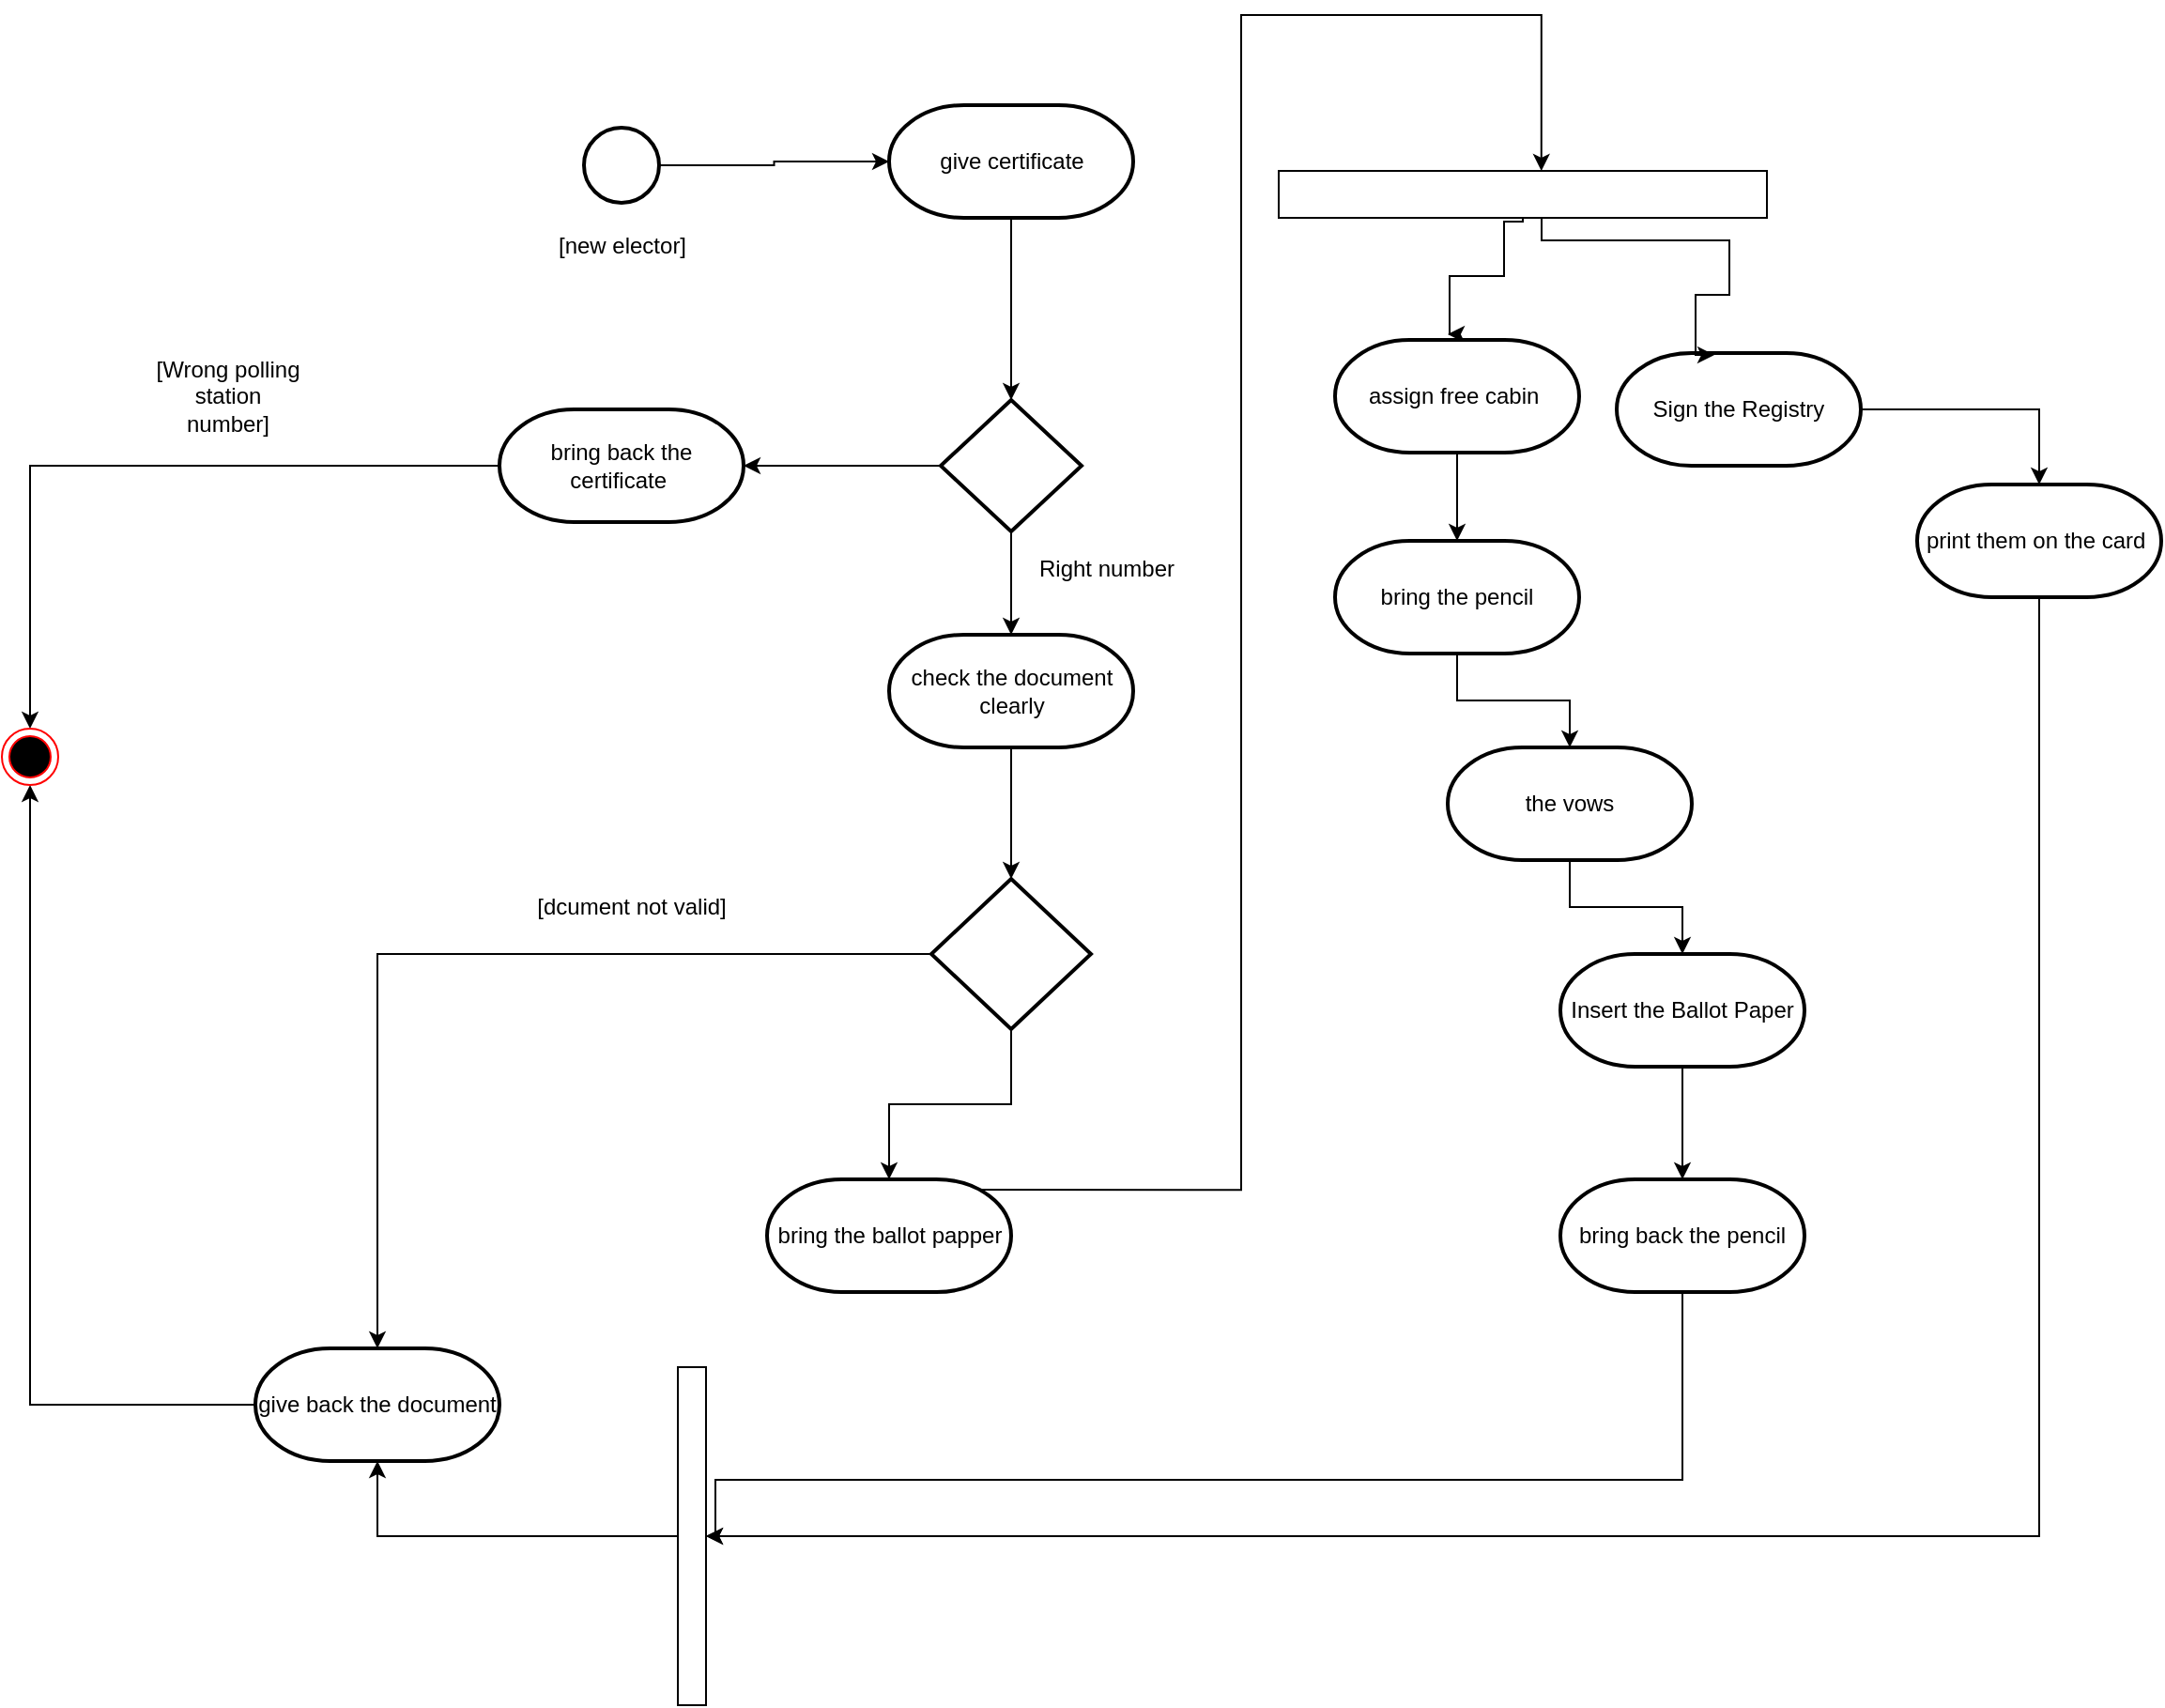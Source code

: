 <mxfile version="22.0.5" type="github">
  <diagram name="Page-1" id="wDSGclRcMYc-aCUsilrL">
    <mxGraphModel dx="1977" dy="1732" grid="1" gridSize="10" guides="1" tooltips="1" connect="1" arrows="1" fold="1" page="1" pageScale="1" pageWidth="850" pageHeight="1100" math="0" shadow="0">
      <root>
        <mxCell id="0" />
        <mxCell id="1" parent="0" />
        <mxCell id="BsMz6vvF6mTal4ZXu7pW-1" value="" style="strokeWidth=2;html=1;shape=mxgraph.flowchart.start_2;whiteSpace=wrap;" vertex="1" parent="1">
          <mxGeometry x="40" y="50" width="40" height="40" as="geometry" />
        </mxCell>
        <mxCell id="BsMz6vvF6mTal4ZXu7pW-2" value="[new elector]" style="text;html=1;align=center;verticalAlign=middle;resizable=0;points=[];autosize=1;strokeColor=none;fillColor=none;" vertex="1" parent="1">
          <mxGeometry x="15" y="98" width="90" height="30" as="geometry" />
        </mxCell>
        <mxCell id="BsMz6vvF6mTal4ZXu7pW-5" value="" style="edgeStyle=orthogonalEdgeStyle;rounded=0;orthogonalLoop=1;jettySize=auto;html=1;" edge="1" parent="1" source="BsMz6vvF6mTal4ZXu7pW-3" target="BsMz6vvF6mTal4ZXu7pW-4">
          <mxGeometry relative="1" as="geometry" />
        </mxCell>
        <mxCell id="BsMz6vvF6mTal4ZXu7pW-3" value="give certificate" style="strokeWidth=2;html=1;shape=mxgraph.flowchart.terminator;whiteSpace=wrap;" vertex="1" parent="1">
          <mxGeometry x="202.5" y="38" width="130" height="60" as="geometry" />
        </mxCell>
        <mxCell id="BsMz6vvF6mTal4ZXu7pW-9" value="" style="edgeStyle=orthogonalEdgeStyle;rounded=0;orthogonalLoop=1;jettySize=auto;html=1;" edge="1" parent="1" source="BsMz6vvF6mTal4ZXu7pW-4" target="BsMz6vvF6mTal4ZXu7pW-8">
          <mxGeometry relative="1" as="geometry" />
        </mxCell>
        <mxCell id="BsMz6vvF6mTal4ZXu7pW-11" style="edgeStyle=orthogonalEdgeStyle;rounded=0;orthogonalLoop=1;jettySize=auto;html=1;" edge="1" parent="1" source="BsMz6vvF6mTal4ZXu7pW-4" target="BsMz6vvF6mTal4ZXu7pW-10">
          <mxGeometry relative="1" as="geometry" />
        </mxCell>
        <mxCell id="BsMz6vvF6mTal4ZXu7pW-4" value="" style="rhombus;whiteSpace=wrap;html=1;strokeWidth=2;" vertex="1" parent="1">
          <mxGeometry x="230" y="195" width="75" height="70" as="geometry" />
        </mxCell>
        <mxCell id="BsMz6vvF6mTal4ZXu7pW-13" value="" style="edgeStyle=orthogonalEdgeStyle;rounded=0;orthogonalLoop=1;jettySize=auto;html=1;" edge="1" parent="1" source="BsMz6vvF6mTal4ZXu7pW-8" target="BsMz6vvF6mTal4ZXu7pW-12">
          <mxGeometry relative="1" as="geometry" />
        </mxCell>
        <mxCell id="BsMz6vvF6mTal4ZXu7pW-8" value="check the document clearly" style="strokeWidth=2;html=1;shape=mxgraph.flowchart.terminator;whiteSpace=wrap;" vertex="1" parent="1">
          <mxGeometry x="202.5" y="320" width="130" height="60" as="geometry" />
        </mxCell>
        <mxCell id="BsMz6vvF6mTal4ZXu7pW-25" style="edgeStyle=orthogonalEdgeStyle;rounded=0;orthogonalLoop=1;jettySize=auto;html=1;entryX=0.5;entryY=0;entryDx=0;entryDy=0;" edge="1" parent="1" source="BsMz6vvF6mTal4ZXu7pW-10" target="BsMz6vvF6mTal4ZXu7pW-20">
          <mxGeometry relative="1" as="geometry" />
        </mxCell>
        <mxCell id="BsMz6vvF6mTal4ZXu7pW-10" value="bring back the certificate&amp;nbsp;" style="strokeWidth=2;html=1;shape=mxgraph.flowchart.terminator;whiteSpace=wrap;" vertex="1" parent="1">
          <mxGeometry x="-5" y="200" width="130" height="60" as="geometry" />
        </mxCell>
        <mxCell id="BsMz6vvF6mTal4ZXu7pW-15" value="" style="edgeStyle=orthogonalEdgeStyle;rounded=0;orthogonalLoop=1;jettySize=auto;html=1;" edge="1" parent="1" source="BsMz6vvF6mTal4ZXu7pW-12" target="BsMz6vvF6mTal4ZXu7pW-14">
          <mxGeometry relative="1" as="geometry" />
        </mxCell>
        <mxCell id="BsMz6vvF6mTal4ZXu7pW-12" value="" style="rhombus;whiteSpace=wrap;html=1;strokeWidth=2;" vertex="1" parent="1">
          <mxGeometry x="225" y="450" width="85" height="80" as="geometry" />
        </mxCell>
        <mxCell id="BsMz6vvF6mTal4ZXu7pW-31" style="edgeStyle=orthogonalEdgeStyle;rounded=0;orthogonalLoop=1;jettySize=auto;html=1;entryX=0;entryY=0.462;entryDx=0;entryDy=0;entryPerimeter=0;" edge="1" parent="1" target="BsMz6vvF6mTal4ZXu7pW-30">
          <mxGeometry relative="1" as="geometry">
            <mxPoint x="239.995" y="615.55" as="sourcePoint" />
            <mxPoint x="400" y="-10" as="targetPoint" />
            <Array as="points">
              <mxPoint x="390" y="616" />
              <mxPoint x="390" y="-10" />
              <mxPoint x="550" y="-10" />
            </Array>
          </mxGeometry>
        </mxCell>
        <mxCell id="BsMz6vvF6mTal4ZXu7pW-14" value="bring the ballot papper" style="strokeWidth=2;html=1;shape=mxgraph.flowchart.terminator;whiteSpace=wrap;" vertex="1" parent="1">
          <mxGeometry x="137.5" y="610" width="130" height="60" as="geometry" />
        </mxCell>
        <mxCell id="BsMz6vvF6mTal4ZXu7pW-22" style="edgeStyle=orthogonalEdgeStyle;rounded=0;orthogonalLoop=1;jettySize=auto;html=1;entryX=0.5;entryY=1;entryDx=0;entryDy=0;" edge="1" parent="1" source="BsMz6vvF6mTal4ZXu7pW-17" target="BsMz6vvF6mTal4ZXu7pW-20">
          <mxGeometry relative="1" as="geometry" />
        </mxCell>
        <mxCell id="BsMz6vvF6mTal4ZXu7pW-17" value="give back the document" style="strokeWidth=2;html=1;shape=mxgraph.flowchart.terminator;whiteSpace=wrap;" vertex="1" parent="1">
          <mxGeometry x="-135" y="700" width="130" height="60" as="geometry" />
        </mxCell>
        <mxCell id="BsMz6vvF6mTal4ZXu7pW-18" style="edgeStyle=orthogonalEdgeStyle;rounded=0;orthogonalLoop=1;jettySize=auto;html=1;entryX=0.5;entryY=0;entryDx=0;entryDy=0;entryPerimeter=0;" edge="1" parent="1" source="BsMz6vvF6mTal4ZXu7pW-12" target="BsMz6vvF6mTal4ZXu7pW-17">
          <mxGeometry relative="1" as="geometry" />
        </mxCell>
        <mxCell id="BsMz6vvF6mTal4ZXu7pW-19" style="edgeStyle=orthogonalEdgeStyle;rounded=0;orthogonalLoop=1;jettySize=auto;html=1;entryX=0;entryY=0.5;entryDx=0;entryDy=0;entryPerimeter=0;" edge="1" parent="1" source="BsMz6vvF6mTal4ZXu7pW-1" target="BsMz6vvF6mTal4ZXu7pW-3">
          <mxGeometry relative="1" as="geometry" />
        </mxCell>
        <mxCell id="BsMz6vvF6mTal4ZXu7pW-20" value="" style="ellipse;html=1;shape=endState;fillColor=#000000;strokeColor=#ff0000;" vertex="1" parent="1">
          <mxGeometry x="-270" y="370" width="30" height="30" as="geometry" />
        </mxCell>
        <mxCell id="BsMz6vvF6mTal4ZXu7pW-24" value="[dcument not valid]" style="text;html=1;align=center;verticalAlign=middle;resizable=0;points=[];autosize=1;strokeColor=none;fillColor=none;" vertex="1" parent="1">
          <mxGeometry x="5" y="450" width="120" height="30" as="geometry" />
        </mxCell>
        <mxCell id="BsMz6vvF6mTal4ZXu7pW-26" value="[Wrong polling&lt;br&gt;&amp;nbsp;station&amp;nbsp;&lt;br&gt;number]" style="text;html=1;align=center;verticalAlign=middle;resizable=0;points=[];autosize=1;strokeColor=none;fillColor=none;" vertex="1" parent="1">
          <mxGeometry x="-200" y="163" width="100" height="60" as="geometry" />
        </mxCell>
        <mxCell id="BsMz6vvF6mTal4ZXu7pW-28" value="" style="html=1;points=[[0,0,0,0,5],[0,1,0,0,-5],[1,0,0,0,5],[1,1,0,0,-5]];perimeter=orthogonalPerimeter;outlineConnect=0;targetShapes=umlLifeline;portConstraint=eastwest;newEdgeStyle={&quot;curved&quot;:0,&quot;rounded&quot;:0};" vertex="1" parent="1">
          <mxGeometry x="90" y="710" width="15" height="180" as="geometry" />
        </mxCell>
        <mxCell id="BsMz6vvF6mTal4ZXu7pW-29" style="edgeStyle=orthogonalEdgeStyle;rounded=0;orthogonalLoop=1;jettySize=auto;html=1;curved=0;entryX=0.5;entryY=1;entryDx=0;entryDy=0;entryPerimeter=0;" edge="1" parent="1" source="BsMz6vvF6mTal4ZXu7pW-28" target="BsMz6vvF6mTal4ZXu7pW-17">
          <mxGeometry relative="1" as="geometry" />
        </mxCell>
        <mxCell id="BsMz6vvF6mTal4ZXu7pW-36" style="edgeStyle=orthogonalEdgeStyle;rounded=0;orthogonalLoop=1;jettySize=auto;html=1;curved=0;" edge="1" parent="1" source="BsMz6vvF6mTal4ZXu7pW-30">
          <mxGeometry relative="1" as="geometry">
            <mxPoint x="500" y="160" as="targetPoint" />
            <Array as="points">
              <mxPoint x="540" y="100" />
              <mxPoint x="530" y="100" />
              <mxPoint x="530" y="129" />
              <mxPoint x="501" y="129" />
              <mxPoint x="501" y="160" />
            </Array>
          </mxGeometry>
        </mxCell>
        <mxCell id="BsMz6vvF6mTal4ZXu7pW-30" value="" style="html=1;points=[[0,0,0,0,5],[0,1,0,0,-5],[1,0,0,0,5],[1,1,0,0,-5]];perimeter=orthogonalPerimeter;outlineConnect=0;targetShapes=umlLifeline;portConstraint=eastwest;newEdgeStyle={&quot;curved&quot;:0,&quot;rounded&quot;:0};direction=south;" vertex="1" parent="1">
          <mxGeometry x="410" y="73" width="260" height="25" as="geometry" />
        </mxCell>
        <mxCell id="BsMz6vvF6mTal4ZXu7pW-42" value="" style="edgeStyle=orthogonalEdgeStyle;rounded=0;orthogonalLoop=1;jettySize=auto;html=1;" edge="1" parent="1" source="BsMz6vvF6mTal4ZXu7pW-32" target="BsMz6vvF6mTal4ZXu7pW-41">
          <mxGeometry relative="1" as="geometry" />
        </mxCell>
        <mxCell id="BsMz6vvF6mTal4ZXu7pW-32" value="assign free cabin&amp;nbsp;" style="strokeWidth=2;html=1;shape=mxgraph.flowchart.terminator;whiteSpace=wrap;" vertex="1" parent="1">
          <mxGeometry x="440" y="163" width="130" height="60" as="geometry" />
        </mxCell>
        <mxCell id="BsMz6vvF6mTal4ZXu7pW-46" value="" style="edgeStyle=orthogonalEdgeStyle;rounded=0;orthogonalLoop=1;jettySize=auto;html=1;" edge="1" parent="1" source="BsMz6vvF6mTal4ZXu7pW-38" target="BsMz6vvF6mTal4ZXu7pW-45">
          <mxGeometry relative="1" as="geometry" />
        </mxCell>
        <mxCell id="BsMz6vvF6mTal4ZXu7pW-38" value="Sign the Registry" style="strokeWidth=2;html=1;shape=mxgraph.flowchart.terminator;whiteSpace=wrap;" vertex="1" parent="1">
          <mxGeometry x="590" y="170" width="130" height="60" as="geometry" />
        </mxCell>
        <mxCell id="BsMz6vvF6mTal4ZXu7pW-39" style="edgeStyle=orthogonalEdgeStyle;rounded=0;orthogonalLoop=1;jettySize=auto;html=1;curved=0;entryX=0.4;entryY=0.017;entryDx=0;entryDy=0;entryPerimeter=0;" edge="1" parent="1" source="BsMz6vvF6mTal4ZXu7pW-30" target="BsMz6vvF6mTal4ZXu7pW-38">
          <mxGeometry relative="1" as="geometry">
            <mxPoint x="510" y="170" as="targetPoint" />
            <mxPoint x="550" y="108" as="sourcePoint" />
            <Array as="points">
              <mxPoint x="550" y="110" />
              <mxPoint x="650" y="110" />
              <mxPoint x="650" y="139" />
              <mxPoint x="632" y="139" />
            </Array>
          </mxGeometry>
        </mxCell>
        <mxCell id="BsMz6vvF6mTal4ZXu7pW-44" value="" style="edgeStyle=orthogonalEdgeStyle;rounded=0;orthogonalLoop=1;jettySize=auto;html=1;" edge="1" parent="1" source="BsMz6vvF6mTal4ZXu7pW-41" target="BsMz6vvF6mTal4ZXu7pW-43">
          <mxGeometry relative="1" as="geometry" />
        </mxCell>
        <mxCell id="BsMz6vvF6mTal4ZXu7pW-41" value="bring the pencil" style="strokeWidth=2;html=1;shape=mxgraph.flowchart.terminator;whiteSpace=wrap;" vertex="1" parent="1">
          <mxGeometry x="440" y="270" width="130" height="60" as="geometry" />
        </mxCell>
        <mxCell id="BsMz6vvF6mTal4ZXu7pW-51" value="" style="edgeStyle=orthogonalEdgeStyle;rounded=0;orthogonalLoop=1;jettySize=auto;html=1;" edge="1" parent="1" source="BsMz6vvF6mTal4ZXu7pW-43" target="BsMz6vvF6mTal4ZXu7pW-50">
          <mxGeometry relative="1" as="geometry" />
        </mxCell>
        <mxCell id="BsMz6vvF6mTal4ZXu7pW-43" value="the vows" style="strokeWidth=2;html=1;shape=mxgraph.flowchart.terminator;whiteSpace=wrap;" vertex="1" parent="1">
          <mxGeometry x="500" y="380" width="130" height="60" as="geometry" />
        </mxCell>
        <mxCell id="BsMz6vvF6mTal4ZXu7pW-45" value="print them on the card&amp;nbsp;" style="strokeWidth=2;html=1;shape=mxgraph.flowchart.terminator;whiteSpace=wrap;" vertex="1" parent="1">
          <mxGeometry x="750" y="240" width="130" height="60" as="geometry" />
        </mxCell>
        <mxCell id="BsMz6vvF6mTal4ZXu7pW-47" style="edgeStyle=orthogonalEdgeStyle;rounded=0;orthogonalLoop=1;jettySize=auto;html=1;" edge="1" parent="1" source="BsMz6vvF6mTal4ZXu7pW-45" target="BsMz6vvF6mTal4ZXu7pW-28">
          <mxGeometry relative="1" as="geometry" />
        </mxCell>
        <mxCell id="BsMz6vvF6mTal4ZXu7pW-53" value="" style="edgeStyle=orthogonalEdgeStyle;rounded=0;orthogonalLoop=1;jettySize=auto;html=1;" edge="1" parent="1" source="BsMz6vvF6mTal4ZXu7pW-50" target="BsMz6vvF6mTal4ZXu7pW-52">
          <mxGeometry relative="1" as="geometry" />
        </mxCell>
        <mxCell id="BsMz6vvF6mTal4ZXu7pW-50" value="Insert the Ballot Paper" style="strokeWidth=2;html=1;shape=mxgraph.flowchart.terminator;whiteSpace=wrap;" vertex="1" parent="1">
          <mxGeometry x="560" y="490" width="130" height="60" as="geometry" />
        </mxCell>
        <mxCell id="BsMz6vvF6mTal4ZXu7pW-54" style="edgeStyle=orthogonalEdgeStyle;rounded=0;orthogonalLoop=1;jettySize=auto;html=1;" edge="1" parent="1" source="BsMz6vvF6mTal4ZXu7pW-52" target="BsMz6vvF6mTal4ZXu7pW-28">
          <mxGeometry relative="1" as="geometry">
            <Array as="points">
              <mxPoint x="625" y="770" />
              <mxPoint x="110" y="770" />
              <mxPoint x="110" y="800" />
            </Array>
          </mxGeometry>
        </mxCell>
        <mxCell id="BsMz6vvF6mTal4ZXu7pW-52" value="bring back the pencil" style="strokeWidth=2;html=1;shape=mxgraph.flowchart.terminator;whiteSpace=wrap;" vertex="1" parent="1">
          <mxGeometry x="560" y="610" width="130" height="60" as="geometry" />
        </mxCell>
        <mxCell id="BsMz6vvF6mTal4ZXu7pW-55" value="Right number" style="text;html=1;align=center;verticalAlign=middle;resizable=0;points=[];autosize=1;strokeColor=none;fillColor=none;" vertex="1" parent="1">
          <mxGeometry x="267.5" y="270" width="100" height="30" as="geometry" />
        </mxCell>
      </root>
    </mxGraphModel>
  </diagram>
</mxfile>
